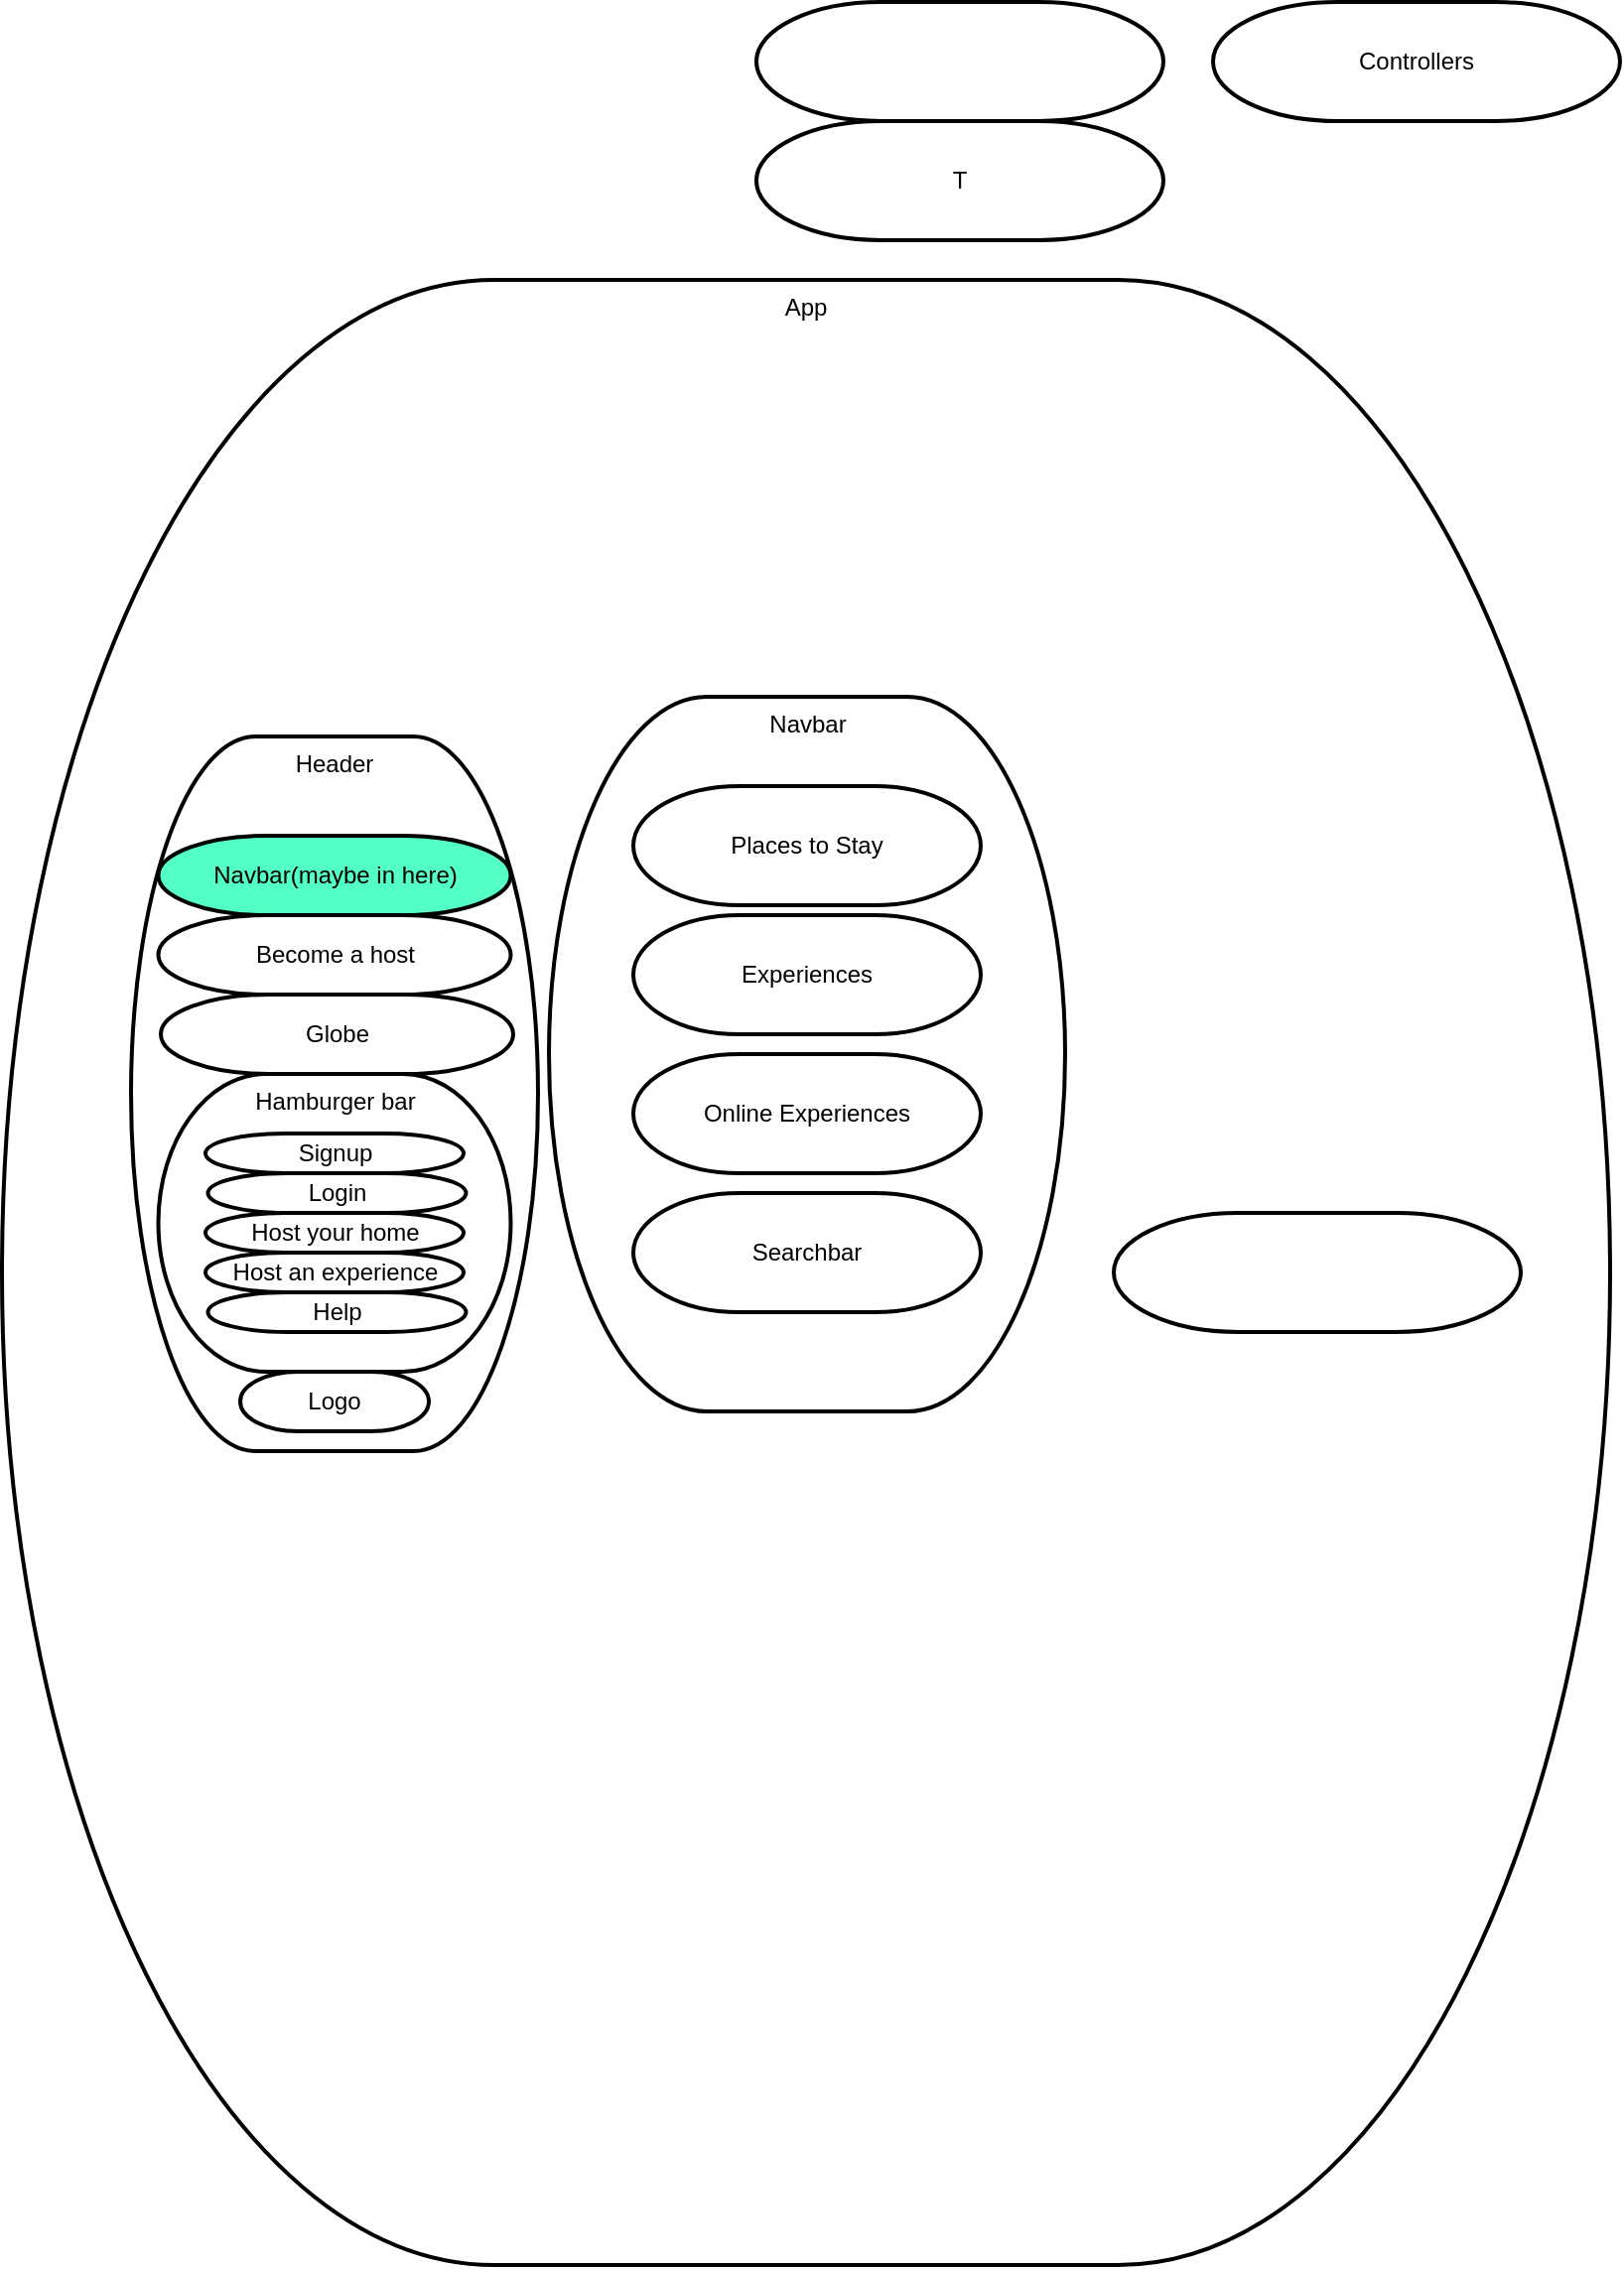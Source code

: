 <mxfile version="14.8.2" type="github">
  <diagram id="aUEwgWSUnMx6gjoFMZ-2" name="Page-1">
    <mxGraphModel dx="782" dy="471" grid="1" gridSize="10" guides="1" tooltips="1" connect="1" arrows="1" fold="1" page="1" pageScale="1" pageWidth="850" pageHeight="1100" math="0" shadow="0">
      <root>
        <mxCell id="0" />
        <mxCell id="1" parent="0" />
        <mxCell id="q8x_GxHyqPgqStEDYu0S-14" value="T" style="strokeWidth=2;html=1;shape=mxgraph.flowchart.terminator;whiteSpace=wrap;" vertex="1" parent="1">
          <mxGeometry x="400" y="390" width="205" height="60" as="geometry" />
        </mxCell>
        <mxCell id="q8x_GxHyqPgqStEDYu0S-15" value="" style="strokeWidth=2;html=1;shape=mxgraph.flowchart.terminator;whiteSpace=wrap;" vertex="1" parent="1">
          <mxGeometry x="400" y="330" width="205" height="60" as="geometry" />
        </mxCell>
        <mxCell id="q8x_GxHyqPgqStEDYu0S-17" value="App" style="strokeWidth=2;html=1;shape=mxgraph.flowchart.terminator;whiteSpace=wrap;verticalAlign=top;" vertex="1" parent="1">
          <mxGeometry x="20" y="470" width="810" height="1000" as="geometry" />
        </mxCell>
        <mxCell id="q8x_GxHyqPgqStEDYu0S-12" value="Controllers" style="strokeWidth=2;html=1;shape=mxgraph.flowchart.terminator;whiteSpace=wrap;" vertex="1" parent="1">
          <mxGeometry x="630" y="330" width="205" height="60" as="geometry" />
        </mxCell>
        <mxCell id="q8x_GxHyqPgqStEDYu0S-18" value="Header" style="strokeWidth=2;html=1;shape=mxgraph.flowchart.terminator;whiteSpace=wrap;verticalAlign=top;" vertex="1" parent="1">
          <mxGeometry x="85" y="700" width="205" height="360" as="geometry" />
        </mxCell>
        <mxCell id="q8x_GxHyqPgqStEDYu0S-16" value="Logo" style="strokeWidth=2;html=1;shape=mxgraph.flowchart.terminator;whiteSpace=wrap;" vertex="1" parent="1">
          <mxGeometry x="140" y="1020" width="95" height="30" as="geometry" />
        </mxCell>
        <mxCell id="q8x_GxHyqPgqStEDYu0S-13" value="Navbar" style="strokeWidth=2;html=1;shape=mxgraph.flowchart.terminator;whiteSpace=wrap;verticalAlign=top;" vertex="1" parent="1">
          <mxGeometry x="295.5" y="680" width="260" height="360" as="geometry" />
        </mxCell>
        <mxCell id="q8x_GxHyqPgqStEDYu0S-24" value="" style="strokeWidth=2;html=1;shape=mxgraph.flowchart.terminator;whiteSpace=wrap;" vertex="1" parent="1">
          <mxGeometry x="580" y="940" width="205" height="60" as="geometry" />
        </mxCell>
        <mxCell id="q8x_GxHyqPgqStEDYu0S-26" value="Places to Stay" style="strokeWidth=2;html=1;shape=mxgraph.flowchart.terminator;whiteSpace=wrap;" vertex="1" parent="1">
          <mxGeometry x="338" y="725" width="175" height="60" as="geometry" />
        </mxCell>
        <mxCell id="q8x_GxHyqPgqStEDYu0S-27" value="Experiences" style="strokeWidth=2;html=1;shape=mxgraph.flowchart.terminator;whiteSpace=wrap;" vertex="1" parent="1">
          <mxGeometry x="338" y="790" width="175" height="60" as="geometry" />
        </mxCell>
        <mxCell id="q8x_GxHyqPgqStEDYu0S-28" value="Online Experiences" style="strokeWidth=2;html=1;shape=mxgraph.flowchart.terminator;whiteSpace=wrap;" vertex="1" parent="1">
          <mxGeometry x="338" y="860" width="175" height="60" as="geometry" />
        </mxCell>
        <mxCell id="q8x_GxHyqPgqStEDYu0S-29" value="Searchbar" style="strokeWidth=2;html=1;shape=mxgraph.flowchart.terminator;whiteSpace=wrap;" vertex="1" parent="1">
          <mxGeometry x="338" y="930" width="175" height="60" as="geometry" />
        </mxCell>
        <mxCell id="uYH_a5ywyoByY7UAgir8-5" value="Navbar(maybe in here)" style="strokeWidth=2;html=1;shape=mxgraph.flowchart.terminator;whiteSpace=wrap;fillColor=#52FFC5;" vertex="1" parent="1">
          <mxGeometry x="98.75" y="750" width="177.5" height="40" as="geometry" />
        </mxCell>
        <mxCell id="q8x_GxHyqPgqStEDYu0S-30" style="edgeStyle=orthogonalEdgeStyle;rounded=0;orthogonalLoop=1;jettySize=auto;html=1;exitX=0.5;exitY=1;exitDx=0;exitDy=0;exitPerimeter=0;" edge="1" parent="1" source="q8x_GxHyqPgqStEDYu0S-13" target="q8x_GxHyqPgqStEDYu0S-13">
          <mxGeometry relative="1" as="geometry" />
        </mxCell>
        <mxCell id="q8x_GxHyqPgqStEDYu0S-31" style="edgeStyle=orthogonalEdgeStyle;rounded=0;orthogonalLoop=1;jettySize=auto;html=1;exitX=0.5;exitY=1;exitDx=0;exitDy=0;exitPerimeter=0;" edge="1" parent="1" source="q8x_GxHyqPgqStEDYu0S-13" target="q8x_GxHyqPgqStEDYu0S-13">
          <mxGeometry relative="1" as="geometry" />
        </mxCell>
        <mxCell id="q8x_GxHyqPgqStEDYu0S-32" value="Become a host" style="strokeWidth=2;html=1;shape=mxgraph.flowchart.terminator;whiteSpace=wrap;" vertex="1" parent="1">
          <mxGeometry x="98.75" y="790" width="177.5" height="40" as="geometry" />
        </mxCell>
        <mxCell id="q8x_GxHyqPgqStEDYu0S-33" value="Globe&lt;span style=&quot;color: rgba(0 , 0 , 0 , 0) ; font-family: monospace ; font-size: 0px&quot;&gt;%3CmxGraphModel%3E%3Croot%3E%3CmxCell%20id%3D%220%22%2F%3E%3CmxCell%20id%3D%221%22%20parent%3D%220%22%2F%3E%3CmxCell%20id%3D%222%22%20value%3D%22Navbar%22%20style%3D%22strokeWidth%3D2%3Bhtml%3D1%3Bshape%3Dmxgraph.flowchart.terminator%3BwhiteSpace%3Dwrap%3B%22%20vertex%3D%221%22%20parent%3D%221%22%3E%3CmxGeometry%20x%3D%2298.75%22%20y%3D%22750%22%20width%3D%22177.5%22%20height%3D%2240%22%20as%3D%22geometry%22%2F%3E%3C%2FmxCell%3E%3C%2Froot%3E%3C%2FmxGraphModel%3E&lt;/span&gt;" style="strokeWidth=2;html=1;shape=mxgraph.flowchart.terminator;whiteSpace=wrap;" vertex="1" parent="1">
          <mxGeometry x="100" y="830" width="177.5" height="40" as="geometry" />
        </mxCell>
        <mxCell id="q8x_GxHyqPgqStEDYu0S-34" value="Hamburger bar" style="strokeWidth=2;html=1;shape=mxgraph.flowchart.terminator;whiteSpace=wrap;verticalAlign=top;" vertex="1" parent="1">
          <mxGeometry x="98.75" y="870" width="177.5" height="150" as="geometry" />
        </mxCell>
        <mxCell id="q8x_GxHyqPgqStEDYu0S-39" value="Host your home" style="strokeWidth=2;html=1;shape=mxgraph.flowchart.terminator;whiteSpace=wrap;" vertex="1" parent="1">
          <mxGeometry x="122.5" y="940" width="130" height="20" as="geometry" />
        </mxCell>
        <mxCell id="q8x_GxHyqPgqStEDYu0S-40" value="Login" style="strokeWidth=2;html=1;shape=mxgraph.flowchart.terminator;whiteSpace=wrap;" vertex="1" parent="1">
          <mxGeometry x="123.75" y="920" width="130" height="20" as="geometry" />
        </mxCell>
        <mxCell id="q8x_GxHyqPgqStEDYu0S-41" value="Signup" style="strokeWidth=2;html=1;shape=mxgraph.flowchart.terminator;whiteSpace=wrap;" vertex="1" parent="1">
          <mxGeometry x="122.5" y="900" width="130" height="20" as="geometry" />
        </mxCell>
        <mxCell id="q8x_GxHyqPgqStEDYu0S-42" value="Host an experience" style="strokeWidth=2;html=1;shape=mxgraph.flowchart.terminator;whiteSpace=wrap;" vertex="1" parent="1">
          <mxGeometry x="122.5" y="960" width="130" height="20" as="geometry" />
        </mxCell>
        <mxCell id="q8x_GxHyqPgqStEDYu0S-43" value="Help" style="strokeWidth=2;html=1;shape=mxgraph.flowchart.terminator;whiteSpace=wrap;" vertex="1" parent="1">
          <mxGeometry x="123.75" y="980" width="130" height="20" as="geometry" />
        </mxCell>
      </root>
    </mxGraphModel>
  </diagram>
</mxfile>
